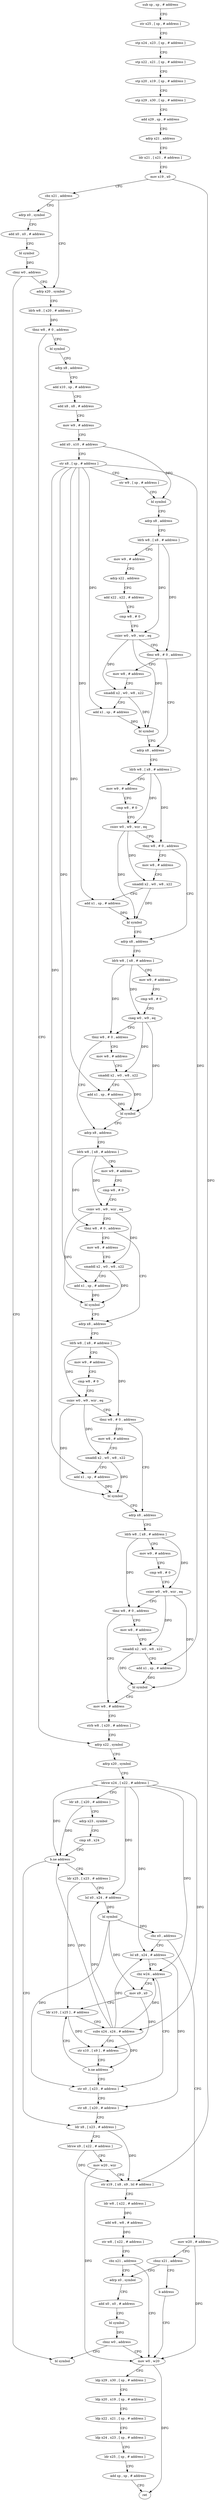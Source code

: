 digraph "func" {
"158204" [label = "sub sp , sp , # address" ]
"158208" [label = "str x25 , [ sp , # address ]" ]
"158212" [label = "stp x24 , x23 , [ sp , # address ]" ]
"158216" [label = "stp x22 , x21 , [ sp , # address ]" ]
"158220" [label = "stp x20 , x19 , [ sp , # address ]" ]
"158224" [label = "stp x29 , x30 , [ sp , # address ]" ]
"158228" [label = "add x29 , sp , # address" ]
"158232" [label = "adrp x21 , address" ]
"158236" [label = "ldr x21 , [ x21 , # address ]" ]
"158240" [label = "mov x19 , x0" ]
"158244" [label = "cbz x21 , address" ]
"158264" [label = "adrp x20 , symbol" ]
"158248" [label = "adrp x0 , symbol" ]
"158268" [label = "ldrb w8 , [ x20 , # address ]" ]
"158272" [label = "tbnz w8 , # 0 , address" ]
"158568" [label = "adrp x22 , symbol" ]
"158276" [label = "bl symbol" ]
"158252" [label = "add x0 , x0 , # address" ]
"158256" [label = "bl symbol" ]
"158260" [label = "cbnz w0 , address" ]
"158740" [label = "bl symbol" ]
"158572" [label = "adrp x20 , symbol" ]
"158576" [label = "ldrsw x24 , [ x22 , # address ]" ]
"158580" [label = "ldr x8 , [ x20 , # address ]" ]
"158584" [label = "adrp x23 , symbol" ]
"158588" [label = "cmp x8 , x24" ]
"158592" [label = "b.ne address" ]
"158648" [label = "ldr x8 , [ x23 , # address ]" ]
"158596" [label = "ldr x25 , [ x23 , # address ]" ]
"158280" [label = "adrp x8 , address" ]
"158284" [label = "add x10 , sp , # address" ]
"158288" [label = "add x8 , x8 , # address" ]
"158292" [label = "mov w9 , # address" ]
"158296" [label = "add x0 , x10 , # address" ]
"158300" [label = "str x8 , [ sp , # address ]" ]
"158304" [label = "str w9 , [ sp , # address ]" ]
"158308" [label = "bl symbol" ]
"158312" [label = "adrp x8 , address" ]
"158316" [label = "ldrb w8 , [ x8 , # address ]" ]
"158320" [label = "mov w9 , # address" ]
"158324" [label = "adrp x22 , address" ]
"158328" [label = "add x22 , x22 , # address" ]
"158332" [label = "cmp w8 , # 0" ]
"158336" [label = "csinv w0 , w9 , wzr , eq" ]
"158340" [label = "tbnz w8 , # 0 , address" ]
"158360" [label = "adrp x8 , address" ]
"158344" [label = "mov w8 , # address" ]
"158652" [label = "ldrsw x9 , [ x22 , # address ]" ]
"158656" [label = "mov w20 , wzr" ]
"158660" [label = "str x19 , [ x8 , x9 , lsl # address ]" ]
"158664" [label = "ldr w8 , [ x22 , # address ]" ]
"158668" [label = "add w8 , w8 , # address" ]
"158672" [label = "str w8 , [ x22 , # address ]" ]
"158676" [label = "cbz x21 , address" ]
"158696" [label = "mov w0 , w20" ]
"158680" [label = "adrp x0 , symbol" ]
"158600" [label = "lsl x0 , x24 , # address" ]
"158604" [label = "bl symbol" ]
"158608" [label = "cbz x0 , address" ]
"158728" [label = "mov w20 , # address" ]
"158612" [label = "lsl x8 , x24 , # address" ]
"158364" [label = "ldrb w8 , [ x8 , # address ]" ]
"158368" [label = "mov w9 , # address" ]
"158372" [label = "cmp w8 , # 0" ]
"158376" [label = "csinv w0 , w9 , wzr , eq" ]
"158380" [label = "tbnz w8 , # 0 , address" ]
"158400" [label = "adrp x8 , address" ]
"158384" [label = "mov w8 , # address" ]
"158348" [label = "smaddl x2 , w0 , w8 , x22" ]
"158352" [label = "add x1 , sp , # address" ]
"158356" [label = "bl symbol" ]
"158700" [label = "ldp x29 , x30 , [ sp , # address ]" ]
"158704" [label = "ldp x20 , x19 , [ sp , # address ]" ]
"158708" [label = "ldp x22 , x21 , [ sp , # address ]" ]
"158712" [label = "ldp x24 , x23 , [ sp , # address ]" ]
"158716" [label = "ldr x25 , [ sp , # address ]" ]
"158720" [label = "add sp , sp , # address" ]
"158724" [label = "ret" ]
"158684" [label = "add x0 , x0 , # address" ]
"158688" [label = "bl symbol" ]
"158692" [label = "cbnz w0 , address" ]
"158732" [label = "cbnz x21 , address" ]
"158736" [label = "b address" ]
"158616" [label = "cbz w24 , address" ]
"158640" [label = "str x0 , [ x23 , # address ]" ]
"158620" [label = "mov x9 , x0" ]
"158404" [label = "ldrb w8 , [ x8 , # address ]" ]
"158408" [label = "mov w9 , # address" ]
"158412" [label = "cmp w8 , # 0" ]
"158416" [label = "cneg w0 , w9 , eq" ]
"158420" [label = "tbnz w8 , # 0 , address" ]
"158440" [label = "adrp x8 , address" ]
"158424" [label = "mov w8 , # address" ]
"158388" [label = "smaddl x2 , w0 , w8 , x22" ]
"158392" [label = "add x1 , sp , # address" ]
"158396" [label = "bl symbol" ]
"158644" [label = "str x8 , [ x20 , # address ]" ]
"158624" [label = "ldr x10 , [ x25 ] , # address" ]
"158444" [label = "ldrb w8 , [ x8 , # address ]" ]
"158448" [label = "mov w9 , # address" ]
"158452" [label = "cmp w8 , # 0" ]
"158456" [label = "csinv w0 , w9 , wzr , eq" ]
"158460" [label = "tbnz w8 , # 0 , address" ]
"158480" [label = "adrp x8 , address" ]
"158464" [label = "mov w8 , # address" ]
"158428" [label = "smaddl x2 , w0 , w8 , x22" ]
"158432" [label = "add x1 , sp , # address" ]
"158436" [label = "bl symbol" ]
"158628" [label = "subs x24 , x24 , # address" ]
"158632" [label = "str x10 , [ x9 ] , # address" ]
"158636" [label = "b.ne address" ]
"158484" [label = "ldrb w8 , [ x8 , # address ]" ]
"158488" [label = "mov w9 , # address" ]
"158492" [label = "cmp w8 , # 0" ]
"158496" [label = "csinv w0 , w9 , wzr , eq" ]
"158500" [label = "tbnz w8 , # 0 , address" ]
"158520" [label = "adrp x8 , address" ]
"158504" [label = "mov w8 , # address" ]
"158468" [label = "smaddl x2 , w0 , w8 , x22" ]
"158472" [label = "add x1 , sp , # address" ]
"158476" [label = "bl symbol" ]
"158524" [label = "ldrb w8 , [ x8 , # address ]" ]
"158528" [label = "mov w9 , # address" ]
"158532" [label = "cmp w8 , # 0" ]
"158536" [label = "csinv w0 , w9 , wzr , eq" ]
"158540" [label = "tbnz w8 , # 0 , address" ]
"158560" [label = "mov w8 , # address" ]
"158544" [label = "mov w8 , # address" ]
"158508" [label = "smaddl x2 , w0 , w8 , x22" ]
"158512" [label = "add x1 , sp , # address" ]
"158516" [label = "bl symbol" ]
"158564" [label = "strb w8 , [ x20 , # address ]" ]
"158548" [label = "smaddl x2 , w0 , w8 , x22" ]
"158552" [label = "add x1 , sp , # address" ]
"158556" [label = "bl symbol" ]
"158204" -> "158208" [ label = "CFG" ]
"158208" -> "158212" [ label = "CFG" ]
"158212" -> "158216" [ label = "CFG" ]
"158216" -> "158220" [ label = "CFG" ]
"158220" -> "158224" [ label = "CFG" ]
"158224" -> "158228" [ label = "CFG" ]
"158228" -> "158232" [ label = "CFG" ]
"158232" -> "158236" [ label = "CFG" ]
"158236" -> "158240" [ label = "CFG" ]
"158240" -> "158244" [ label = "CFG" ]
"158240" -> "158660" [ label = "DFG" ]
"158244" -> "158264" [ label = "CFG" ]
"158244" -> "158248" [ label = "CFG" ]
"158264" -> "158268" [ label = "CFG" ]
"158248" -> "158252" [ label = "CFG" ]
"158268" -> "158272" [ label = "DFG" ]
"158272" -> "158568" [ label = "CFG" ]
"158272" -> "158276" [ label = "CFG" ]
"158568" -> "158572" [ label = "CFG" ]
"158276" -> "158280" [ label = "CFG" ]
"158252" -> "158256" [ label = "CFG" ]
"158256" -> "158260" [ label = "DFG" ]
"158260" -> "158740" [ label = "CFG" ]
"158260" -> "158264" [ label = "CFG" ]
"158572" -> "158576" [ label = "CFG" ]
"158576" -> "158580" [ label = "CFG" ]
"158576" -> "158592" [ label = "DFG" ]
"158576" -> "158600" [ label = "DFG" ]
"158576" -> "158612" [ label = "DFG" ]
"158576" -> "158616" [ label = "DFG" ]
"158576" -> "158628" [ label = "DFG" ]
"158580" -> "158584" [ label = "CFG" ]
"158580" -> "158592" [ label = "DFG" ]
"158584" -> "158588" [ label = "CFG" ]
"158588" -> "158592" [ label = "CFG" ]
"158592" -> "158648" [ label = "CFG" ]
"158592" -> "158596" [ label = "CFG" ]
"158648" -> "158652" [ label = "CFG" ]
"158648" -> "158660" [ label = "DFG" ]
"158596" -> "158600" [ label = "CFG" ]
"158596" -> "158624" [ label = "DFG" ]
"158280" -> "158284" [ label = "CFG" ]
"158284" -> "158288" [ label = "CFG" ]
"158288" -> "158292" [ label = "CFG" ]
"158292" -> "158296" [ label = "CFG" ]
"158296" -> "158300" [ label = "CFG" ]
"158296" -> "158308" [ label = "DFG" ]
"158300" -> "158304" [ label = "CFG" ]
"158300" -> "158352" [ label = "DFG" ]
"158300" -> "158392" [ label = "DFG" ]
"158300" -> "158432" [ label = "DFG" ]
"158300" -> "158472" [ label = "DFG" ]
"158300" -> "158512" [ label = "DFG" ]
"158300" -> "158552" [ label = "DFG" ]
"158304" -> "158308" [ label = "CFG" ]
"158308" -> "158312" [ label = "CFG" ]
"158312" -> "158316" [ label = "CFG" ]
"158316" -> "158320" [ label = "CFG" ]
"158316" -> "158336" [ label = "DFG" ]
"158316" -> "158340" [ label = "DFG" ]
"158320" -> "158324" [ label = "CFG" ]
"158324" -> "158328" [ label = "CFG" ]
"158328" -> "158332" [ label = "CFG" ]
"158332" -> "158336" [ label = "CFG" ]
"158336" -> "158340" [ label = "CFG" ]
"158336" -> "158348" [ label = "DFG" ]
"158336" -> "158356" [ label = "DFG" ]
"158340" -> "158360" [ label = "CFG" ]
"158340" -> "158344" [ label = "CFG" ]
"158360" -> "158364" [ label = "CFG" ]
"158344" -> "158348" [ label = "CFG" ]
"158652" -> "158656" [ label = "CFG" ]
"158652" -> "158660" [ label = "DFG" ]
"158656" -> "158660" [ label = "CFG" ]
"158656" -> "158696" [ label = "DFG" ]
"158660" -> "158664" [ label = "CFG" ]
"158664" -> "158668" [ label = "DFG" ]
"158668" -> "158672" [ label = "DFG" ]
"158672" -> "158676" [ label = "CFG" ]
"158676" -> "158696" [ label = "CFG" ]
"158676" -> "158680" [ label = "CFG" ]
"158696" -> "158700" [ label = "CFG" ]
"158696" -> "158724" [ label = "DFG" ]
"158680" -> "158684" [ label = "CFG" ]
"158600" -> "158604" [ label = "DFG" ]
"158604" -> "158608" [ label = "DFG" ]
"158604" -> "158640" [ label = "DFG" ]
"158604" -> "158620" [ label = "DFG" ]
"158608" -> "158728" [ label = "CFG" ]
"158608" -> "158612" [ label = "CFG" ]
"158728" -> "158732" [ label = "CFG" ]
"158728" -> "158696" [ label = "DFG" ]
"158612" -> "158616" [ label = "CFG" ]
"158612" -> "158644" [ label = "DFG" ]
"158364" -> "158368" [ label = "CFG" ]
"158364" -> "158376" [ label = "DFG" ]
"158364" -> "158380" [ label = "DFG" ]
"158368" -> "158372" [ label = "CFG" ]
"158372" -> "158376" [ label = "CFG" ]
"158376" -> "158380" [ label = "CFG" ]
"158376" -> "158388" [ label = "DFG" ]
"158376" -> "158396" [ label = "DFG" ]
"158380" -> "158400" [ label = "CFG" ]
"158380" -> "158384" [ label = "CFG" ]
"158400" -> "158404" [ label = "CFG" ]
"158384" -> "158388" [ label = "CFG" ]
"158348" -> "158352" [ label = "CFG" ]
"158348" -> "158356" [ label = "DFG" ]
"158352" -> "158356" [ label = "DFG" ]
"158356" -> "158360" [ label = "CFG" ]
"158700" -> "158704" [ label = "CFG" ]
"158704" -> "158708" [ label = "CFG" ]
"158708" -> "158712" [ label = "CFG" ]
"158712" -> "158716" [ label = "CFG" ]
"158716" -> "158720" [ label = "CFG" ]
"158720" -> "158724" [ label = "CFG" ]
"158684" -> "158688" [ label = "CFG" ]
"158688" -> "158692" [ label = "DFG" ]
"158692" -> "158740" [ label = "CFG" ]
"158692" -> "158696" [ label = "CFG" ]
"158732" -> "158680" [ label = "CFG" ]
"158732" -> "158736" [ label = "CFG" ]
"158736" -> "158696" [ label = "CFG" ]
"158616" -> "158640" [ label = "CFG" ]
"158616" -> "158620" [ label = "CFG" ]
"158640" -> "158644" [ label = "CFG" ]
"158620" -> "158624" [ label = "CFG" ]
"158620" -> "158632" [ label = "DFG" ]
"158404" -> "158408" [ label = "CFG" ]
"158404" -> "158416" [ label = "DFG" ]
"158404" -> "158420" [ label = "DFG" ]
"158408" -> "158412" [ label = "CFG" ]
"158412" -> "158416" [ label = "CFG" ]
"158416" -> "158420" [ label = "CFG" ]
"158416" -> "158428" [ label = "DFG" ]
"158416" -> "158436" [ label = "DFG" ]
"158420" -> "158440" [ label = "CFG" ]
"158420" -> "158424" [ label = "CFG" ]
"158440" -> "158444" [ label = "CFG" ]
"158424" -> "158428" [ label = "CFG" ]
"158388" -> "158392" [ label = "CFG" ]
"158388" -> "158396" [ label = "DFG" ]
"158392" -> "158396" [ label = "DFG" ]
"158396" -> "158400" [ label = "CFG" ]
"158644" -> "158648" [ label = "CFG" ]
"158624" -> "158628" [ label = "CFG" ]
"158624" -> "158632" [ label = "DFG" ]
"158444" -> "158448" [ label = "CFG" ]
"158444" -> "158456" [ label = "DFG" ]
"158444" -> "158460" [ label = "DFG" ]
"158448" -> "158452" [ label = "CFG" ]
"158452" -> "158456" [ label = "CFG" ]
"158456" -> "158460" [ label = "CFG" ]
"158456" -> "158468" [ label = "DFG" ]
"158456" -> "158476" [ label = "DFG" ]
"158460" -> "158480" [ label = "CFG" ]
"158460" -> "158464" [ label = "CFG" ]
"158480" -> "158484" [ label = "CFG" ]
"158464" -> "158468" [ label = "CFG" ]
"158428" -> "158432" [ label = "CFG" ]
"158428" -> "158436" [ label = "DFG" ]
"158432" -> "158436" [ label = "DFG" ]
"158436" -> "158440" [ label = "CFG" ]
"158628" -> "158632" [ label = "CFG" ]
"158628" -> "158592" [ label = "DFG" ]
"158628" -> "158600" [ label = "DFG" ]
"158628" -> "158612" [ label = "DFG" ]
"158628" -> "158616" [ label = "DFG" ]
"158628" -> "158636" [ label = "DFG" ]
"158632" -> "158636" [ label = "CFG" ]
"158636" -> "158624" [ label = "CFG" ]
"158636" -> "158640" [ label = "CFG" ]
"158484" -> "158488" [ label = "CFG" ]
"158484" -> "158496" [ label = "DFG" ]
"158484" -> "158500" [ label = "DFG" ]
"158488" -> "158492" [ label = "CFG" ]
"158492" -> "158496" [ label = "CFG" ]
"158496" -> "158500" [ label = "CFG" ]
"158496" -> "158508" [ label = "DFG" ]
"158496" -> "158516" [ label = "DFG" ]
"158500" -> "158520" [ label = "CFG" ]
"158500" -> "158504" [ label = "CFG" ]
"158520" -> "158524" [ label = "CFG" ]
"158504" -> "158508" [ label = "CFG" ]
"158468" -> "158472" [ label = "CFG" ]
"158468" -> "158476" [ label = "DFG" ]
"158472" -> "158476" [ label = "DFG" ]
"158476" -> "158480" [ label = "CFG" ]
"158524" -> "158528" [ label = "CFG" ]
"158524" -> "158536" [ label = "DFG" ]
"158524" -> "158540" [ label = "DFG" ]
"158528" -> "158532" [ label = "CFG" ]
"158532" -> "158536" [ label = "CFG" ]
"158536" -> "158540" [ label = "CFG" ]
"158536" -> "158548" [ label = "DFG" ]
"158536" -> "158556" [ label = "DFG" ]
"158540" -> "158560" [ label = "CFG" ]
"158540" -> "158544" [ label = "CFG" ]
"158560" -> "158564" [ label = "CFG" ]
"158544" -> "158548" [ label = "CFG" ]
"158508" -> "158512" [ label = "CFG" ]
"158508" -> "158516" [ label = "DFG" ]
"158512" -> "158516" [ label = "DFG" ]
"158516" -> "158520" [ label = "CFG" ]
"158564" -> "158568" [ label = "CFG" ]
"158548" -> "158552" [ label = "CFG" ]
"158548" -> "158556" [ label = "DFG" ]
"158552" -> "158556" [ label = "DFG" ]
"158556" -> "158560" [ label = "CFG" ]
}
